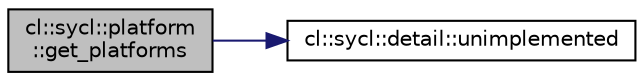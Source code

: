 digraph "cl::sycl::platform::get_platforms"
{
 // INTERACTIVE_SVG=YES
  bgcolor="transparent";
  edge [fontname="Helvetica",fontsize="10",labelfontname="Helvetica",labelfontsize="10"];
  node [fontname="Helvetica",fontsize="10",shape=record];
  rankdir="LR";
  Node1 [label="cl::sycl::platform\l::get_platforms",height=0.2,width=0.4,color="black", fillcolor="grey75", style="filled", fontcolor="black"];
  Node1 -> Node2 [color="midnightblue",fontsize="10",style="solid",fontname="Helvetica"];
  Node2 [label="cl::sycl::detail::unimplemented",height=0.2,width=0.4,color="black",URL="$group__debug__trace.html#gabc18198696a1e2ec4ea6c231a8c90391",tooltip="Display an \"unimplemented\" message. "];
}
